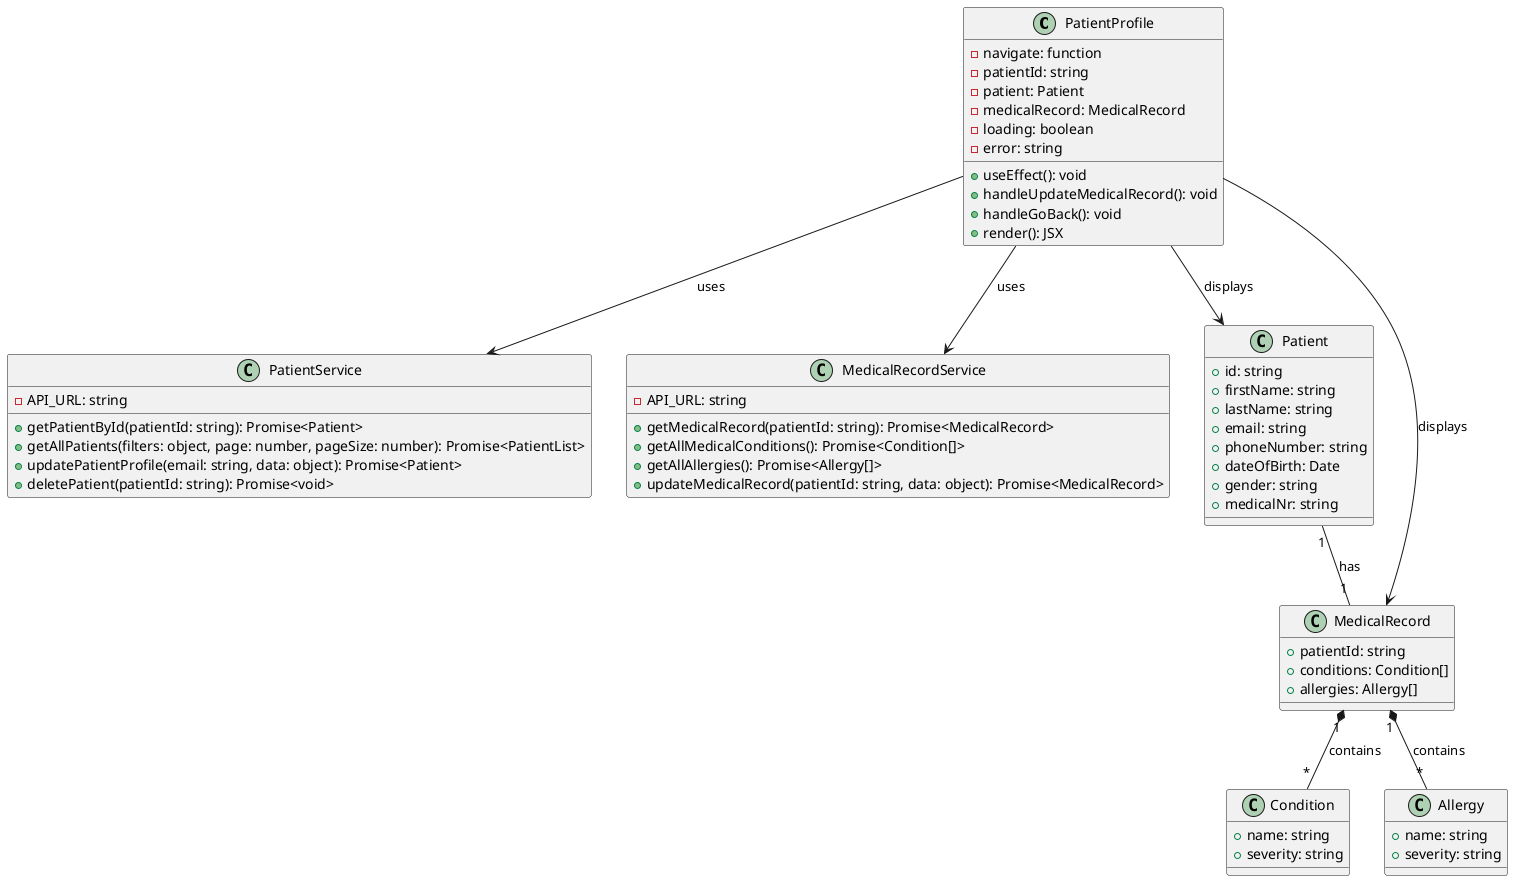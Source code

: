 @startuml Patient Profile Class Diagram

class PatientProfile {
  -navigate: function
  -patientId: string
  -patient: Patient
  -medicalRecord: MedicalRecord
  -loading: boolean
  -error: string
  +useEffect(): void
  +handleUpdateMedicalRecord(): void
  +handleGoBack(): void
  +render(): JSX
}

class PatientService {
  -API_URL: string
  +getPatientById(patientId: string): Promise<Patient>
  +getAllPatients(filters: object, page: number, pageSize: number): Promise<PatientList>
  +updatePatientProfile(email: string, data: object): Promise<Patient>
  +deletePatient(patientId: string): Promise<void>
}

class MedicalRecordService {
  -API_URL: string
  +getMedicalRecord(patientId: string): Promise<MedicalRecord>
  +getAllMedicalConditions(): Promise<Condition[]>
  +getAllAllergies(): Promise<Allergy[]>
  +updateMedicalRecord(patientId: string, data: object): Promise<MedicalRecord>
}

class Patient {
  +id: string
  +firstName: string
  +lastName: string
  +email: string
  +phoneNumber: string
  +dateOfBirth: Date
  +gender: string
  +medicalNr: string
}

class MedicalRecord {
  +patientId: string
  +conditions: Condition[]
  +allergies: Allergy[]
}

class Condition {
  +name: string
  +severity: string
}

class Allergy {
  +name: string
  +severity: string
}

PatientProfile --> PatientService: uses
PatientProfile --> MedicalRecordService: uses
PatientProfile --> Patient: displays
PatientProfile --> MedicalRecord: displays
MedicalRecord "1" *-- "*" Condition: contains
MedicalRecord "1" *-- "*" Allergy: contains
Patient "1" -- "1" MedicalRecord: has

@enduml
